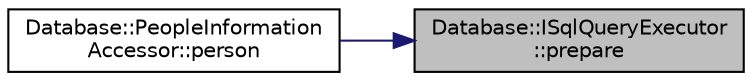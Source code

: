 digraph "Database::ISqlQueryExecutor::prepare"
{
 // LATEX_PDF_SIZE
  edge [fontname="Helvetica",fontsize="10",labelfontname="Helvetica",labelfontsize="10"];
  node [fontname="Helvetica",fontsize="10",shape=record];
  rankdir="RL";
  Node1 [label="Database::ISqlQueryExecutor\l::prepare",height=0.2,width=0.4,color="black", fillcolor="grey75", style="filled", fontcolor="black",tooltip=" "];
  Node1 -> Node2 [dir="back",color="midnightblue",fontsize="10",style="solid",fontname="Helvetica"];
  Node2 [label="Database::PeopleInformation\lAccessor::person",height=0.2,width=0.4,color="black", fillcolor="white", style="filled",URL="$class_database_1_1_people_information_accessor.html#aee53756b81c637299211ed693d54583a",tooltip="get person name structure for person name"];
}
